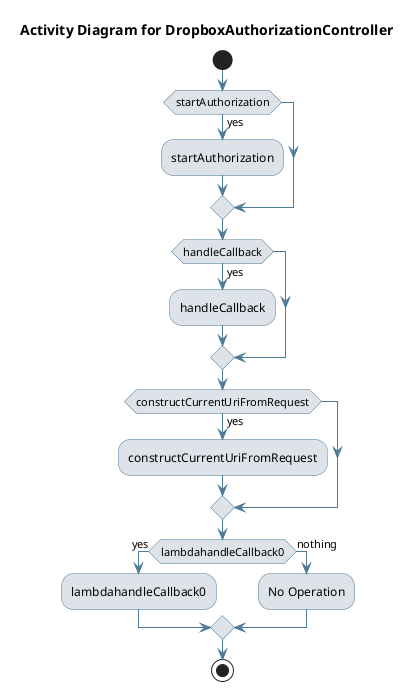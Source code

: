 @startuml
skinparam activity {
 BackgroundColor #DEE3E9 
 BorderColor #4D7A97 
 ArrowColor #4D7A97 
}
!pragma useVerticalIf on
start
title Activity Diagram for DropboxAuthorizationController

if (startAuthorization) then (yes)
:startAuthorization;
endif
if (handleCallback) then (yes)
:handleCallback;
endif
if (constructCurrentUriFromRequest) then (yes)
:constructCurrentUriFromRequest;
endif
if (lambdahandleCallback0) then (yes)
:lambdahandleCallback0;
else (nothing)
:No Operation;
endif
stop
@enduml
